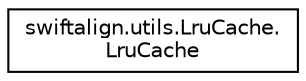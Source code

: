 digraph "Graphical Class Hierarchy"
{
  edge [fontname="Helvetica",fontsize="10",labelfontname="Helvetica",labelfontsize="10"];
  node [fontname="Helvetica",fontsize="10",shape=record];
  rankdir="LR";
  Node0 [label="swiftalign.utils.LruCache.\lLruCache",height=0.2,width=0.4,color="black", fillcolor="white", style="filled",URL="$classswiftalign_1_1utils_1_1LruCache_1_1LruCache.html"];
}

